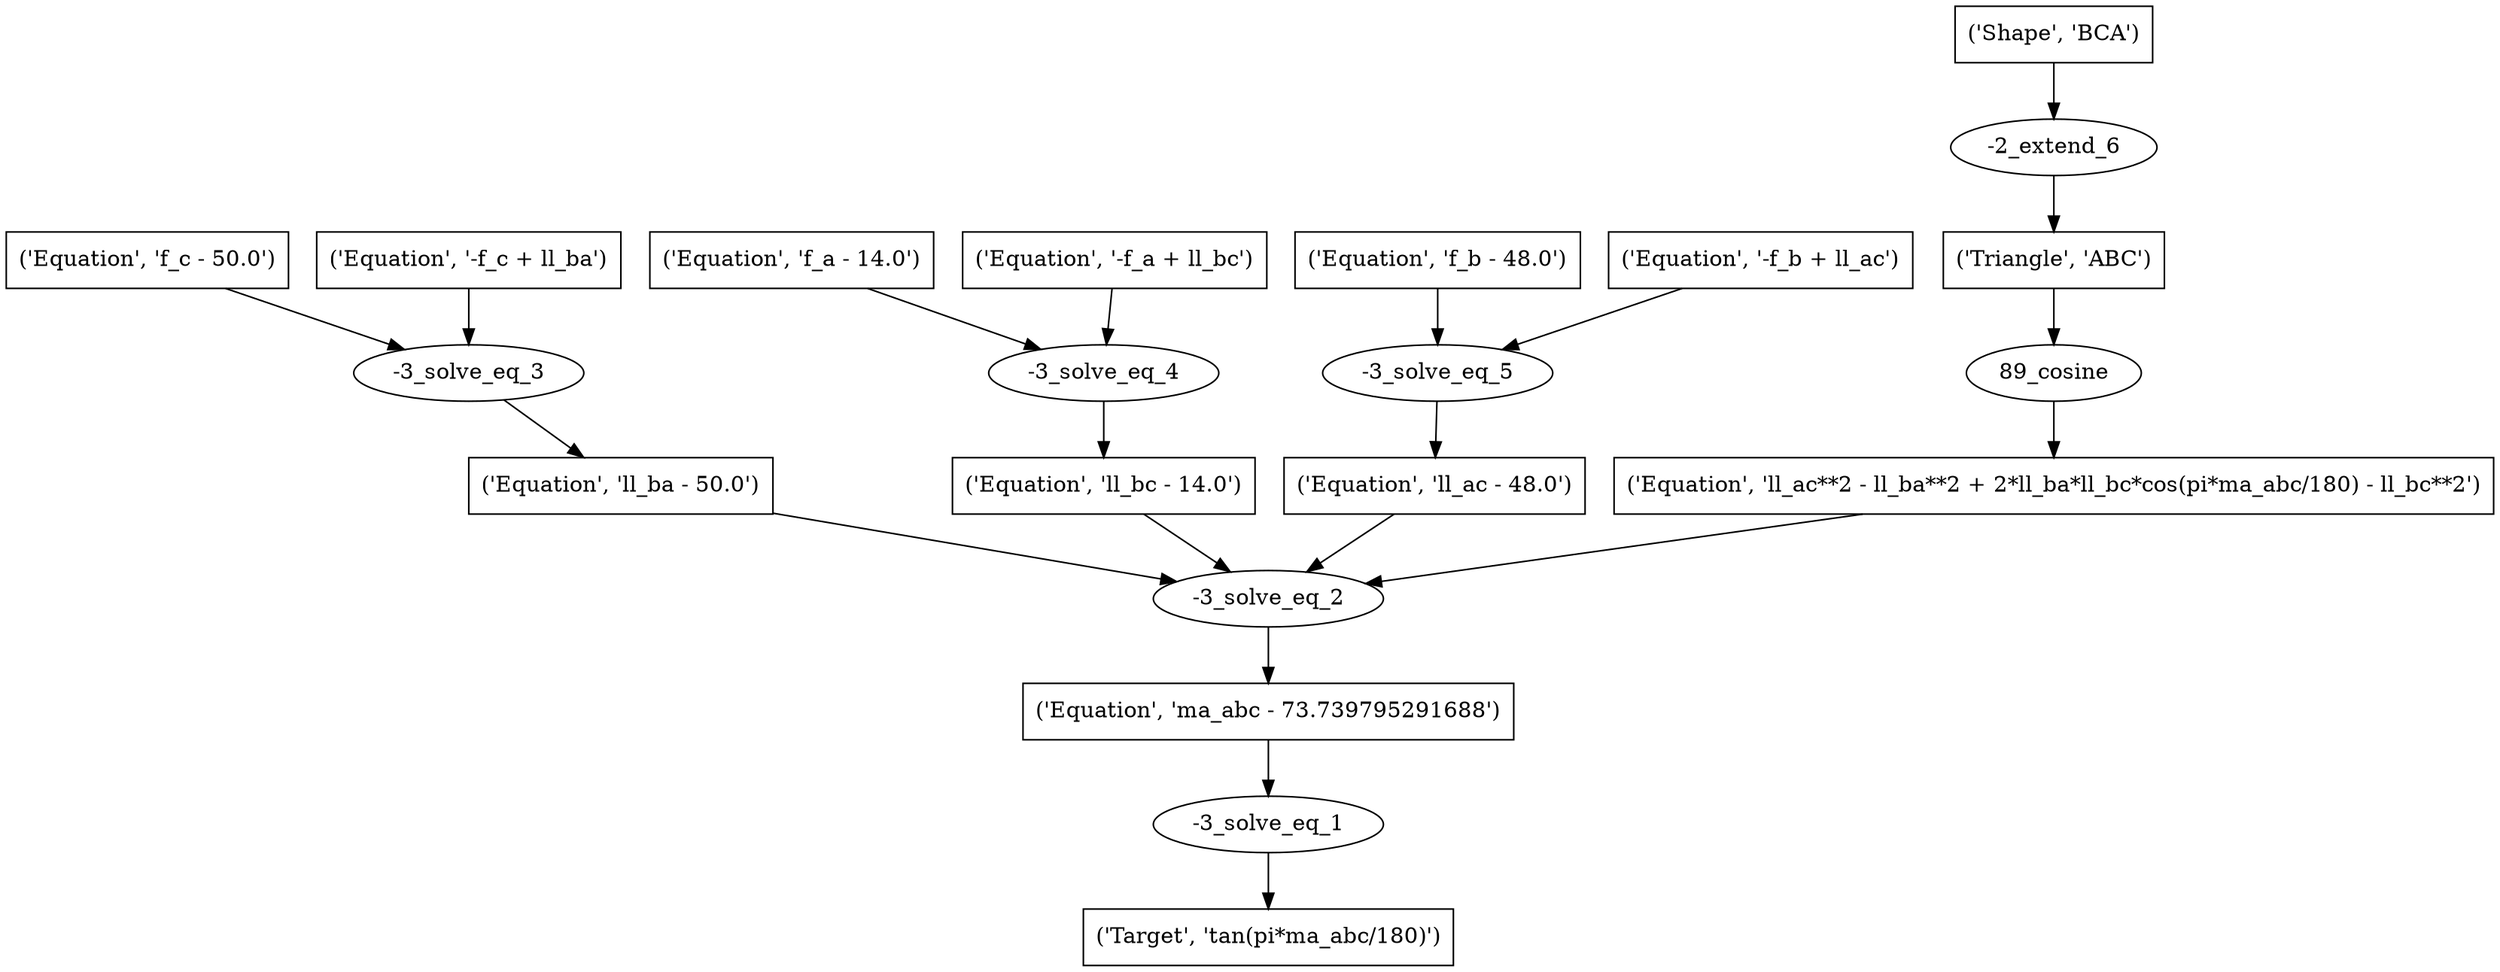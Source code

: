 digraph 55 {
	0 [label="('Target', 'tan(pi*ma_abc/180)')" shape=box]
	1 [label="-3_solve_eq_1"]
	1 -> 0
	2 [label="('Equation', 'ma_abc - 73.739795291688')" shape=box]
	2 -> 1
	3 [label="-3_solve_eq_2"]
	3 -> 2
	4 [label="('Equation', 'll_ba - 50.0')" shape=box]
	4 -> 3
	5 [label="('Equation', 'll_bc - 14.0')" shape=box]
	5 -> 3
	6 [label="('Equation', 'll_ac - 48.0')" shape=box]
	6 -> 3
	7 [label="('Equation', 'll_ac**2 - ll_ba**2 + 2*ll_ba*ll_bc*cos(pi*ma_abc/180) - ll_bc**2')" shape=box]
	7 -> 3
	8 [label="-3_solve_eq_3"]
	8 -> 4
	9 [label="('Equation', 'f_c - 50.0')" shape=box]
	9 -> 8
	10 [label="('Equation', '-f_c + ll_ba')" shape=box]
	10 -> 8
	11 [label="-3_solve_eq_4"]
	11 -> 5
	12 [label="('Equation', 'f_a - 14.0')" shape=box]
	12 -> 11
	13 [label="('Equation', '-f_a + ll_bc')" shape=box]
	13 -> 11
	14 [label="-3_solve_eq_5"]
	14 -> 6
	15 [label="('Equation', 'f_b - 48.0')" shape=box]
	15 -> 14
	16 [label="('Equation', '-f_b + ll_ac')" shape=box]
	16 -> 14
	17 [label="89_cosine"]
	17 -> 7
	18 [label="('Triangle', 'ABC')" shape=box]
	18 -> 17
	19 [label="-2_extend_6"]
	19 -> 18
	20 [label="('Shape', 'BCA')" shape=box]
	20 -> 19
}
